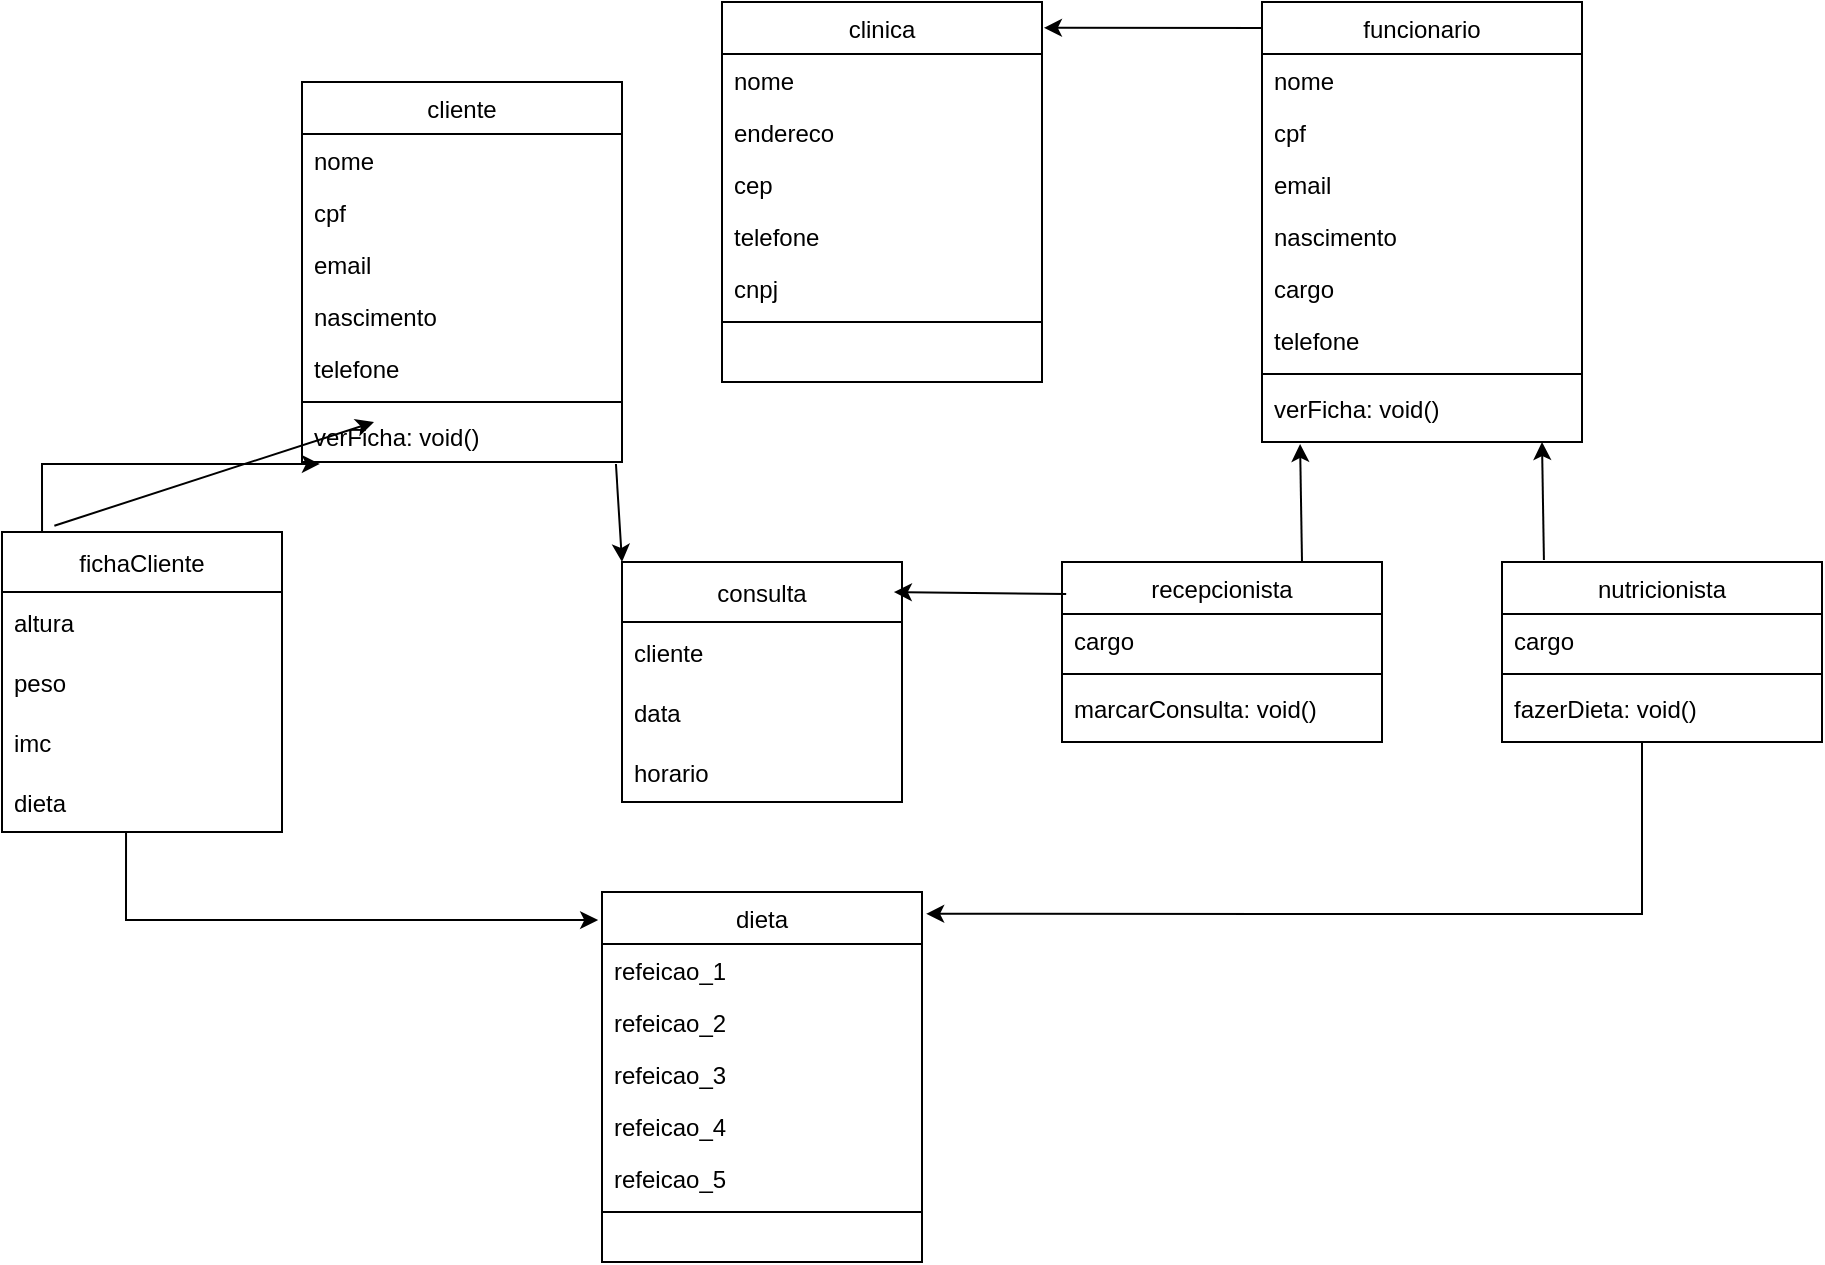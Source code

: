 <mxfile version="16.5.2" type="github">
  <diagram id="C5RBs43oDa-KdzZeNtuy" name="Page-1">
    <mxGraphModel dx="1350" dy="809" grid="1" gridSize="10" guides="1" tooltips="1" connect="1" arrows="1" fold="1" page="1" pageScale="1" pageWidth="827" pageHeight="1169" math="0" shadow="0">
      <root>
        <mxCell id="WIyWlLk6GJQsqaUBKTNV-0" />
        <mxCell id="WIyWlLk6GJQsqaUBKTNV-1" parent="WIyWlLk6GJQsqaUBKTNV-0" />
        <mxCell id="hDhcbOJsMrb8-YPDnmgY-10" value="fichaCliente" style="swimlane;fontStyle=0;childLayout=stackLayout;horizontal=1;startSize=30;horizontalStack=0;resizeParent=1;resizeParentMax=0;resizeLast=0;collapsible=1;marginBottom=0;" vertex="1" parent="WIyWlLk6GJQsqaUBKTNV-1">
          <mxGeometry x="20" y="305" width="140" height="150" as="geometry" />
        </mxCell>
        <mxCell id="hDhcbOJsMrb8-YPDnmgY-12" value="altura" style="text;strokeColor=none;fillColor=none;align=left;verticalAlign=middle;spacingLeft=4;spacingRight=4;overflow=hidden;points=[[0,0.5],[1,0.5]];portConstraint=eastwest;rotatable=0;" vertex="1" parent="hDhcbOJsMrb8-YPDnmgY-10">
          <mxGeometry y="30" width="140" height="30" as="geometry" />
        </mxCell>
        <mxCell id="hDhcbOJsMrb8-YPDnmgY-13" value="peso" style="text;strokeColor=none;fillColor=none;align=left;verticalAlign=middle;spacingLeft=4;spacingRight=4;overflow=hidden;points=[[0,0.5],[1,0.5]];portConstraint=eastwest;rotatable=0;" vertex="1" parent="hDhcbOJsMrb8-YPDnmgY-10">
          <mxGeometry y="60" width="140" height="30" as="geometry" />
        </mxCell>
        <mxCell id="hDhcbOJsMrb8-YPDnmgY-99" value="imc" style="text;strokeColor=none;fillColor=none;align=left;verticalAlign=middle;spacingLeft=4;spacingRight=4;overflow=hidden;points=[[0,0.5],[1,0.5]];portConstraint=eastwest;rotatable=0;" vertex="1" parent="hDhcbOJsMrb8-YPDnmgY-10">
          <mxGeometry y="90" width="140" height="30" as="geometry" />
        </mxCell>
        <mxCell id="hDhcbOJsMrb8-YPDnmgY-111" value="dieta" style="text;strokeColor=none;fillColor=none;align=left;verticalAlign=middle;spacingLeft=4;spacingRight=4;overflow=hidden;points=[[0,0.5],[1,0.5]];portConstraint=eastwest;rotatable=0;" vertex="1" parent="hDhcbOJsMrb8-YPDnmgY-10">
          <mxGeometry y="120" width="140" height="30" as="geometry" />
        </mxCell>
        <mxCell id="hDhcbOJsMrb8-YPDnmgY-31" value="cliente" style="swimlane;fontStyle=0;align=center;verticalAlign=top;childLayout=stackLayout;horizontal=1;startSize=26;horizontalStack=0;resizeParent=1;resizeLast=0;collapsible=1;marginBottom=0;rounded=0;shadow=0;strokeWidth=1;" vertex="1" parent="WIyWlLk6GJQsqaUBKTNV-1">
          <mxGeometry x="170" y="80" width="160" height="190" as="geometry">
            <mxRectangle x="550" y="140" width="160" height="26" as="alternateBounds" />
          </mxGeometry>
        </mxCell>
        <mxCell id="hDhcbOJsMrb8-YPDnmgY-33" value="nome" style="text;align=left;verticalAlign=top;spacingLeft=4;spacingRight=4;overflow=hidden;rotatable=0;points=[[0,0.5],[1,0.5]];portConstraint=eastwest;rounded=0;shadow=0;html=0;" vertex="1" parent="hDhcbOJsMrb8-YPDnmgY-31">
          <mxGeometry y="26" width="160" height="26" as="geometry" />
        </mxCell>
        <mxCell id="hDhcbOJsMrb8-YPDnmgY-34" value="cpf" style="text;align=left;verticalAlign=top;spacingLeft=4;spacingRight=4;overflow=hidden;rotatable=0;points=[[0,0.5],[1,0.5]];portConstraint=eastwest;rounded=0;shadow=0;html=0;" vertex="1" parent="hDhcbOJsMrb8-YPDnmgY-31">
          <mxGeometry y="52" width="160" height="26" as="geometry" />
        </mxCell>
        <mxCell id="hDhcbOJsMrb8-YPDnmgY-35" value="email" style="text;align=left;verticalAlign=top;spacingLeft=4;spacingRight=4;overflow=hidden;rotatable=0;points=[[0,0.5],[1,0.5]];portConstraint=eastwest;rounded=0;shadow=0;html=0;" vertex="1" parent="hDhcbOJsMrb8-YPDnmgY-31">
          <mxGeometry y="78" width="160" height="26" as="geometry" />
        </mxCell>
        <mxCell id="hDhcbOJsMrb8-YPDnmgY-36" value="nascimento" style="text;align=left;verticalAlign=top;spacingLeft=4;spacingRight=4;overflow=hidden;rotatable=0;points=[[0,0.5],[1,0.5]];portConstraint=eastwest;rounded=0;shadow=0;html=0;" vertex="1" parent="hDhcbOJsMrb8-YPDnmgY-31">
          <mxGeometry y="104" width="160" height="26" as="geometry" />
        </mxCell>
        <mxCell id="hDhcbOJsMrb8-YPDnmgY-69" value="telefone" style="text;align=left;verticalAlign=top;spacingLeft=4;spacingRight=4;overflow=hidden;rotatable=0;points=[[0,0.5],[1,0.5]];portConstraint=eastwest;rounded=0;shadow=0;html=0;" vertex="1" parent="hDhcbOJsMrb8-YPDnmgY-31">
          <mxGeometry y="130" width="160" height="26" as="geometry" />
        </mxCell>
        <mxCell id="hDhcbOJsMrb8-YPDnmgY-37" value="" style="line;html=1;strokeWidth=1;align=left;verticalAlign=middle;spacingTop=-1;spacingLeft=3;spacingRight=3;rotatable=0;labelPosition=right;points=[];portConstraint=eastwest;" vertex="1" parent="hDhcbOJsMrb8-YPDnmgY-31">
          <mxGeometry y="156" width="160" height="8" as="geometry" />
        </mxCell>
        <mxCell id="hDhcbOJsMrb8-YPDnmgY-38" value="verFicha: void()" style="text;align=left;verticalAlign=top;spacingLeft=4;spacingRight=4;overflow=hidden;rotatable=0;points=[[0,0.5],[1,0.5]];portConstraint=eastwest;" vertex="1" parent="hDhcbOJsMrb8-YPDnmgY-31">
          <mxGeometry y="164" width="160" height="26" as="geometry" />
        </mxCell>
        <mxCell id="hDhcbOJsMrb8-YPDnmgY-43" value="" style="endArrow=classic;html=1;rounded=0;exitX=0.187;exitY=-0.021;exitDx=0;exitDy=0;exitPerimeter=0;entryX=0.813;entryY=1.045;entryDx=0;entryDy=0;entryPerimeter=0;" edge="1" parent="WIyWlLk6GJQsqaUBKTNV-1" source="hDhcbOJsMrb8-YPDnmgY-10" target="hDhcbOJsMrb8-YPDnmgY-39">
          <mxGeometry width="50" height="50" relative="1" as="geometry">
            <mxPoint x="280" y="270" as="sourcePoint" />
            <mxPoint x="206" y="250" as="targetPoint" />
          </mxGeometry>
        </mxCell>
        <mxCell id="hDhcbOJsMrb8-YPDnmgY-46" value="" style="endArrow=classic;html=1;rounded=0;exitX=0.143;exitY=0;exitDx=0;exitDy=0;exitPerimeter=0;entryX=0.056;entryY=1.038;entryDx=0;entryDy=0;entryPerimeter=0;" edge="1" parent="WIyWlLk6GJQsqaUBKTNV-1" source="hDhcbOJsMrb8-YPDnmgY-10" target="hDhcbOJsMrb8-YPDnmgY-38">
          <mxGeometry width="50" height="50" relative="1" as="geometry">
            <mxPoint x="280" y="270" as="sourcePoint" />
            <mxPoint x="200" y="230" as="targetPoint" />
            <Array as="points">
              <mxPoint x="40" y="271" />
            </Array>
          </mxGeometry>
        </mxCell>
        <mxCell id="hDhcbOJsMrb8-YPDnmgY-47" value="clinica" style="swimlane;fontStyle=0;align=center;verticalAlign=top;childLayout=stackLayout;horizontal=1;startSize=26;horizontalStack=0;resizeParent=1;resizeLast=0;collapsible=1;marginBottom=0;rounded=0;shadow=0;strokeWidth=1;" vertex="1" parent="WIyWlLk6GJQsqaUBKTNV-1">
          <mxGeometry x="380" y="40" width="160" height="190" as="geometry">
            <mxRectangle x="550" y="140" width="160" height="26" as="alternateBounds" />
          </mxGeometry>
        </mxCell>
        <mxCell id="hDhcbOJsMrb8-YPDnmgY-48" value="nome" style="text;align=left;verticalAlign=top;spacingLeft=4;spacingRight=4;overflow=hidden;rotatable=0;points=[[0,0.5],[1,0.5]];portConstraint=eastwest;" vertex="1" parent="hDhcbOJsMrb8-YPDnmgY-47">
          <mxGeometry y="26" width="160" height="26" as="geometry" />
        </mxCell>
        <mxCell id="hDhcbOJsMrb8-YPDnmgY-49" value="endereco" style="text;align=left;verticalAlign=top;spacingLeft=4;spacingRight=4;overflow=hidden;rotatable=0;points=[[0,0.5],[1,0.5]];portConstraint=eastwest;rounded=0;shadow=0;html=0;" vertex="1" parent="hDhcbOJsMrb8-YPDnmgY-47">
          <mxGeometry y="52" width="160" height="26" as="geometry" />
        </mxCell>
        <mxCell id="hDhcbOJsMrb8-YPDnmgY-50" value="cep" style="text;align=left;verticalAlign=top;spacingLeft=4;spacingRight=4;overflow=hidden;rotatable=0;points=[[0,0.5],[1,0.5]];portConstraint=eastwest;rounded=0;shadow=0;html=0;" vertex="1" parent="hDhcbOJsMrb8-YPDnmgY-47">
          <mxGeometry y="78" width="160" height="26" as="geometry" />
        </mxCell>
        <mxCell id="hDhcbOJsMrb8-YPDnmgY-51" value="telefone" style="text;align=left;verticalAlign=top;spacingLeft=4;spacingRight=4;overflow=hidden;rotatable=0;points=[[0,0.5],[1,0.5]];portConstraint=eastwest;rounded=0;shadow=0;html=0;" vertex="1" parent="hDhcbOJsMrb8-YPDnmgY-47">
          <mxGeometry y="104" width="160" height="26" as="geometry" />
        </mxCell>
        <mxCell id="hDhcbOJsMrb8-YPDnmgY-52" value="cnpj" style="text;align=left;verticalAlign=top;spacingLeft=4;spacingRight=4;overflow=hidden;rotatable=0;points=[[0,0.5],[1,0.5]];portConstraint=eastwest;rounded=0;shadow=0;html=0;" vertex="1" parent="hDhcbOJsMrb8-YPDnmgY-47">
          <mxGeometry y="130" width="160" height="26" as="geometry" />
        </mxCell>
        <mxCell id="hDhcbOJsMrb8-YPDnmgY-53" value="" style="line;html=1;strokeWidth=1;align=left;verticalAlign=middle;spacingTop=-1;spacingLeft=3;spacingRight=3;rotatable=0;labelPosition=right;points=[];portConstraint=eastwest;" vertex="1" parent="hDhcbOJsMrb8-YPDnmgY-47">
          <mxGeometry y="156" width="160" height="8" as="geometry" />
        </mxCell>
        <mxCell id="hDhcbOJsMrb8-YPDnmgY-58" value="funcionario" style="swimlane;fontStyle=0;align=center;verticalAlign=top;childLayout=stackLayout;horizontal=1;startSize=26;horizontalStack=0;resizeParent=1;resizeLast=0;collapsible=1;marginBottom=0;rounded=0;shadow=0;strokeWidth=1;" vertex="1" parent="WIyWlLk6GJQsqaUBKTNV-1">
          <mxGeometry x="650" y="40" width="160" height="220" as="geometry">
            <mxRectangle x="550" y="140" width="160" height="26" as="alternateBounds" />
          </mxGeometry>
        </mxCell>
        <mxCell id="hDhcbOJsMrb8-YPDnmgY-59" value="nome" style="text;align=left;verticalAlign=top;spacingLeft=4;spacingRight=4;overflow=hidden;rotatable=0;points=[[0,0.5],[1,0.5]];portConstraint=eastwest;" vertex="1" parent="hDhcbOJsMrb8-YPDnmgY-58">
          <mxGeometry y="26" width="160" height="26" as="geometry" />
        </mxCell>
        <mxCell id="hDhcbOJsMrb8-YPDnmgY-60" value="cpf" style="text;align=left;verticalAlign=top;spacingLeft=4;spacingRight=4;overflow=hidden;rotatable=0;points=[[0,0.5],[1,0.5]];portConstraint=eastwest;rounded=0;shadow=0;html=0;" vertex="1" parent="hDhcbOJsMrb8-YPDnmgY-58">
          <mxGeometry y="52" width="160" height="26" as="geometry" />
        </mxCell>
        <mxCell id="hDhcbOJsMrb8-YPDnmgY-61" value="email" style="text;align=left;verticalAlign=top;spacingLeft=4;spacingRight=4;overflow=hidden;rotatable=0;points=[[0,0.5],[1,0.5]];portConstraint=eastwest;rounded=0;shadow=0;html=0;" vertex="1" parent="hDhcbOJsMrb8-YPDnmgY-58">
          <mxGeometry y="78" width="160" height="26" as="geometry" />
        </mxCell>
        <mxCell id="hDhcbOJsMrb8-YPDnmgY-62" value="nascimento" style="text;align=left;verticalAlign=top;spacingLeft=4;spacingRight=4;overflow=hidden;rotatable=0;points=[[0,0.5],[1,0.5]];portConstraint=eastwest;rounded=0;shadow=0;html=0;" vertex="1" parent="hDhcbOJsMrb8-YPDnmgY-58">
          <mxGeometry y="104" width="160" height="26" as="geometry" />
        </mxCell>
        <mxCell id="hDhcbOJsMrb8-YPDnmgY-63" value="cargo" style="text;align=left;verticalAlign=top;spacingLeft=4;spacingRight=4;overflow=hidden;rotatable=0;points=[[0,0.5],[1,0.5]];portConstraint=eastwest;rounded=0;shadow=0;html=0;" vertex="1" parent="hDhcbOJsMrb8-YPDnmgY-58">
          <mxGeometry y="130" width="160" height="26" as="geometry" />
        </mxCell>
        <mxCell id="hDhcbOJsMrb8-YPDnmgY-68" value="telefone" style="text;align=left;verticalAlign=top;spacingLeft=4;spacingRight=4;overflow=hidden;rotatable=0;points=[[0,0.5],[1,0.5]];portConstraint=eastwest;rounded=0;shadow=0;html=0;" vertex="1" parent="hDhcbOJsMrb8-YPDnmgY-58">
          <mxGeometry y="156" width="160" height="26" as="geometry" />
        </mxCell>
        <mxCell id="hDhcbOJsMrb8-YPDnmgY-64" value="" style="line;html=1;strokeWidth=1;align=left;verticalAlign=middle;spacingTop=-1;spacingLeft=3;spacingRight=3;rotatable=0;labelPosition=right;points=[];portConstraint=eastwest;" vertex="1" parent="hDhcbOJsMrb8-YPDnmgY-58">
          <mxGeometry y="182" width="160" height="8" as="geometry" />
        </mxCell>
        <mxCell id="hDhcbOJsMrb8-YPDnmgY-65" value="verFicha: void()" style="text;align=left;verticalAlign=top;spacingLeft=4;spacingRight=4;overflow=hidden;rotatable=0;points=[[0,0.5],[1,0.5]];portConstraint=eastwest;" vertex="1" parent="hDhcbOJsMrb8-YPDnmgY-58">
          <mxGeometry y="190" width="160" height="26" as="geometry" />
        </mxCell>
        <mxCell id="hDhcbOJsMrb8-YPDnmgY-67" value="" style="resizable=0;align=right;verticalAlign=bottom;labelBackgroundColor=none;fontSize=12;" connectable="0" vertex="1" parent="WIyWlLk6GJQsqaUBKTNV-1">
          <mxGeometry x="650" y="213" as="geometry" />
        </mxCell>
        <mxCell id="hDhcbOJsMrb8-YPDnmgY-71" value="nutricionista" style="swimlane;fontStyle=0;align=center;verticalAlign=top;childLayout=stackLayout;horizontal=1;startSize=26;horizontalStack=0;resizeParent=1;resizeLast=0;collapsible=1;marginBottom=0;rounded=0;shadow=0;strokeWidth=1;" vertex="1" parent="WIyWlLk6GJQsqaUBKTNV-1">
          <mxGeometry x="770" y="320" width="160" height="90" as="geometry">
            <mxRectangle x="550" y="140" width="160" height="26" as="alternateBounds" />
          </mxGeometry>
        </mxCell>
        <mxCell id="hDhcbOJsMrb8-YPDnmgY-72" value="cargo" style="text;align=left;verticalAlign=top;spacingLeft=4;spacingRight=4;overflow=hidden;rotatable=0;points=[[0,0.5],[1,0.5]];portConstraint=eastwest;" vertex="1" parent="hDhcbOJsMrb8-YPDnmgY-71">
          <mxGeometry y="26" width="160" height="26" as="geometry" />
        </mxCell>
        <mxCell id="hDhcbOJsMrb8-YPDnmgY-78" value="" style="line;html=1;strokeWidth=1;align=left;verticalAlign=middle;spacingTop=-1;spacingLeft=3;spacingRight=3;rotatable=0;labelPosition=right;points=[];portConstraint=eastwest;" vertex="1" parent="hDhcbOJsMrb8-YPDnmgY-71">
          <mxGeometry y="52" width="160" height="8" as="geometry" />
        </mxCell>
        <mxCell id="hDhcbOJsMrb8-YPDnmgY-79" value="fazerDieta: void()" style="text;align=left;verticalAlign=top;spacingLeft=4;spacingRight=4;overflow=hidden;rotatable=0;points=[[0,0.5],[1,0.5]];portConstraint=eastwest;" vertex="1" parent="hDhcbOJsMrb8-YPDnmgY-71">
          <mxGeometry y="60" width="160" height="26" as="geometry" />
        </mxCell>
        <mxCell id="hDhcbOJsMrb8-YPDnmgY-80" value="" style="resizable=0;align=right;verticalAlign=bottom;labelBackgroundColor=none;fontSize=12;" connectable="0" vertex="1" parent="WIyWlLk6GJQsqaUBKTNV-1">
          <mxGeometry x="827" y="243" as="geometry" />
        </mxCell>
        <mxCell id="hDhcbOJsMrb8-YPDnmgY-81" value="recepcionista" style="swimlane;fontStyle=0;align=center;verticalAlign=top;childLayout=stackLayout;horizontal=1;startSize=26;horizontalStack=0;resizeParent=1;resizeLast=0;collapsible=1;marginBottom=0;rounded=0;shadow=0;strokeWidth=1;" vertex="1" parent="WIyWlLk6GJQsqaUBKTNV-1">
          <mxGeometry x="550" y="320" width="160" height="90" as="geometry">
            <mxRectangle x="550" y="140" width="160" height="26" as="alternateBounds" />
          </mxGeometry>
        </mxCell>
        <mxCell id="hDhcbOJsMrb8-YPDnmgY-82" value="cargo" style="text;align=left;verticalAlign=top;spacingLeft=4;spacingRight=4;overflow=hidden;rotatable=0;points=[[0,0.5],[1,0.5]];portConstraint=eastwest;" vertex="1" parent="hDhcbOJsMrb8-YPDnmgY-81">
          <mxGeometry y="26" width="160" height="26" as="geometry" />
        </mxCell>
        <mxCell id="hDhcbOJsMrb8-YPDnmgY-83" value="" style="line;html=1;strokeWidth=1;align=left;verticalAlign=middle;spacingTop=-1;spacingLeft=3;spacingRight=3;rotatable=0;labelPosition=right;points=[];portConstraint=eastwest;" vertex="1" parent="hDhcbOJsMrb8-YPDnmgY-81">
          <mxGeometry y="52" width="160" height="8" as="geometry" />
        </mxCell>
        <mxCell id="hDhcbOJsMrb8-YPDnmgY-84" value="marcarConsulta: void()" style="text;align=left;verticalAlign=top;spacingLeft=4;spacingRight=4;overflow=hidden;rotatable=0;points=[[0,0.5],[1,0.5]];portConstraint=eastwest;" vertex="1" parent="hDhcbOJsMrb8-YPDnmgY-81">
          <mxGeometry y="60" width="160" height="26" as="geometry" />
        </mxCell>
        <mxCell id="hDhcbOJsMrb8-YPDnmgY-85" value="dieta" style="swimlane;fontStyle=0;align=center;verticalAlign=top;childLayout=stackLayout;horizontal=1;startSize=26;horizontalStack=0;resizeParent=1;resizeLast=0;collapsible=1;marginBottom=0;rounded=0;shadow=0;strokeWidth=1;" vertex="1" parent="WIyWlLk6GJQsqaUBKTNV-1">
          <mxGeometry x="320" y="485" width="160" height="185" as="geometry">
            <mxRectangle x="550" y="140" width="160" height="26" as="alternateBounds" />
          </mxGeometry>
        </mxCell>
        <mxCell id="hDhcbOJsMrb8-YPDnmgY-93" value="refeicao_1" style="text;align=left;verticalAlign=top;spacingLeft=4;spacingRight=4;overflow=hidden;rotatable=0;points=[[0,0.5],[1,0.5]];portConstraint=eastwest;" vertex="1" parent="hDhcbOJsMrb8-YPDnmgY-85">
          <mxGeometry y="26" width="160" height="26" as="geometry" />
        </mxCell>
        <mxCell id="hDhcbOJsMrb8-YPDnmgY-97" value="refeicao_2" style="text;align=left;verticalAlign=top;spacingLeft=4;spacingRight=4;overflow=hidden;rotatable=0;points=[[0,0.5],[1,0.5]];portConstraint=eastwest;" vertex="1" parent="hDhcbOJsMrb8-YPDnmgY-85">
          <mxGeometry y="52" width="160" height="26" as="geometry" />
        </mxCell>
        <mxCell id="hDhcbOJsMrb8-YPDnmgY-96" value="refeicao_3" style="text;align=left;verticalAlign=top;spacingLeft=4;spacingRight=4;overflow=hidden;rotatable=0;points=[[0,0.5],[1,0.5]];portConstraint=eastwest;" vertex="1" parent="hDhcbOJsMrb8-YPDnmgY-85">
          <mxGeometry y="78" width="160" height="26" as="geometry" />
        </mxCell>
        <mxCell id="hDhcbOJsMrb8-YPDnmgY-95" value="refeicao_4" style="text;align=left;verticalAlign=top;spacingLeft=4;spacingRight=4;overflow=hidden;rotatable=0;points=[[0,0.5],[1,0.5]];portConstraint=eastwest;" vertex="1" parent="hDhcbOJsMrb8-YPDnmgY-85">
          <mxGeometry y="104" width="160" height="26" as="geometry" />
        </mxCell>
        <mxCell id="hDhcbOJsMrb8-YPDnmgY-94" value="refeicao_5" style="text;align=left;verticalAlign=top;spacingLeft=4;spacingRight=4;overflow=hidden;rotatable=0;points=[[0,0.5],[1,0.5]];portConstraint=eastwest;" vertex="1" parent="hDhcbOJsMrb8-YPDnmgY-85">
          <mxGeometry y="130" width="160" height="26" as="geometry" />
        </mxCell>
        <mxCell id="hDhcbOJsMrb8-YPDnmgY-87" value="" style="line;html=1;strokeWidth=1;align=left;verticalAlign=middle;spacingTop=-1;spacingLeft=3;spacingRight=3;rotatable=0;labelPosition=right;points=[];portConstraint=eastwest;" vertex="1" parent="hDhcbOJsMrb8-YPDnmgY-85">
          <mxGeometry y="156" width="160" height="8" as="geometry" />
        </mxCell>
        <mxCell id="hDhcbOJsMrb8-YPDnmgY-101" value="" style="endArrow=classic;html=1;rounded=0;entryX=0.119;entryY=1.192;entryDx=0;entryDy=0;entryPerimeter=0;exitX=0.75;exitY=0;exitDx=0;exitDy=0;" edge="1" parent="WIyWlLk6GJQsqaUBKTNV-1" source="hDhcbOJsMrb8-YPDnmgY-81" target="hDhcbOJsMrb8-YPDnmgY-65">
          <mxGeometry width="50" height="50" relative="1" as="geometry">
            <mxPoint x="570" y="380" as="sourcePoint" />
            <mxPoint x="620" y="330" as="targetPoint" />
          </mxGeometry>
        </mxCell>
        <mxCell id="hDhcbOJsMrb8-YPDnmgY-103" value="" style="endArrow=classic;html=1;rounded=0;entryX=0.119;entryY=1.192;entryDx=0;entryDy=0;entryPerimeter=0;exitX=0.75;exitY=0;exitDx=0;exitDy=0;" edge="1" parent="WIyWlLk6GJQsqaUBKTNV-1">
          <mxGeometry width="50" height="50" relative="1" as="geometry">
            <mxPoint x="790.96" y="319.01" as="sourcePoint" />
            <mxPoint x="790" y="260.002" as="targetPoint" />
          </mxGeometry>
        </mxCell>
        <mxCell id="hDhcbOJsMrb8-YPDnmgY-104" value="" style="endArrow=classic;html=1;rounded=0;exitX=0;exitY=0.059;exitDx=0;exitDy=0;exitPerimeter=0;entryX=1.006;entryY=0.068;entryDx=0;entryDy=0;entryPerimeter=0;" edge="1" parent="WIyWlLk6GJQsqaUBKTNV-1" source="hDhcbOJsMrb8-YPDnmgY-58" target="hDhcbOJsMrb8-YPDnmgY-47">
          <mxGeometry width="50" height="50" relative="1" as="geometry">
            <mxPoint x="570" y="380" as="sourcePoint" />
            <mxPoint x="620" y="330" as="targetPoint" />
          </mxGeometry>
        </mxCell>
        <mxCell id="hDhcbOJsMrb8-YPDnmgY-105" value="consulta" style="swimlane;fontStyle=0;childLayout=stackLayout;horizontal=1;startSize=30;horizontalStack=0;resizeParent=1;resizeParentMax=0;resizeLast=0;collapsible=1;marginBottom=0;" vertex="1" parent="WIyWlLk6GJQsqaUBKTNV-1">
          <mxGeometry x="330" y="320" width="140" height="120" as="geometry" />
        </mxCell>
        <mxCell id="hDhcbOJsMrb8-YPDnmgY-106" value="cliente" style="text;strokeColor=none;fillColor=none;align=left;verticalAlign=middle;spacingLeft=4;spacingRight=4;overflow=hidden;points=[[0,0.5],[1,0.5]];portConstraint=eastwest;rotatable=0;" vertex="1" parent="hDhcbOJsMrb8-YPDnmgY-105">
          <mxGeometry y="30" width="140" height="30" as="geometry" />
        </mxCell>
        <mxCell id="hDhcbOJsMrb8-YPDnmgY-107" value="data" style="text;strokeColor=none;fillColor=none;align=left;verticalAlign=middle;spacingLeft=4;spacingRight=4;overflow=hidden;points=[[0,0.5],[1,0.5]];portConstraint=eastwest;rotatable=0;" vertex="1" parent="hDhcbOJsMrb8-YPDnmgY-105">
          <mxGeometry y="60" width="140" height="30" as="geometry" />
        </mxCell>
        <mxCell id="hDhcbOJsMrb8-YPDnmgY-108" value="horario" style="text;strokeColor=none;fillColor=none;align=left;verticalAlign=middle;spacingLeft=4;spacingRight=4;overflow=hidden;points=[[0,0.5],[1,0.5]];portConstraint=eastwest;rotatable=0;" vertex="1" parent="hDhcbOJsMrb8-YPDnmgY-105">
          <mxGeometry y="90" width="140" height="30" as="geometry" />
        </mxCell>
        <mxCell id="hDhcbOJsMrb8-YPDnmgY-109" value="" style="endArrow=classic;html=1;rounded=0;exitX=0.981;exitY=1.038;exitDx=0;exitDy=0;exitPerimeter=0;entryX=0;entryY=0;entryDx=0;entryDy=0;" edge="1" parent="WIyWlLk6GJQsqaUBKTNV-1" source="hDhcbOJsMrb8-YPDnmgY-38" target="hDhcbOJsMrb8-YPDnmgY-105">
          <mxGeometry width="50" height="50" relative="1" as="geometry">
            <mxPoint x="570" y="380" as="sourcePoint" />
            <mxPoint x="620" y="330" as="targetPoint" />
          </mxGeometry>
        </mxCell>
        <mxCell id="hDhcbOJsMrb8-YPDnmgY-110" value="" style="endArrow=classic;html=1;rounded=0;exitX=0.013;exitY=0.178;exitDx=0;exitDy=0;exitPerimeter=0;entryX=0.971;entryY=0.125;entryDx=0;entryDy=0;entryPerimeter=0;" edge="1" parent="WIyWlLk6GJQsqaUBKTNV-1" source="hDhcbOJsMrb8-YPDnmgY-81" target="hDhcbOJsMrb8-YPDnmgY-105">
          <mxGeometry width="50" height="50" relative="1" as="geometry">
            <mxPoint x="570" y="380" as="sourcePoint" />
            <mxPoint x="620" y="330" as="targetPoint" />
          </mxGeometry>
        </mxCell>
        <mxCell id="hDhcbOJsMrb8-YPDnmgY-112" value="" style="endArrow=classic;html=1;rounded=0;entryX=1.013;entryY=0.059;entryDx=0;entryDy=0;entryPerimeter=0;" edge="1" parent="WIyWlLk6GJQsqaUBKTNV-1" target="hDhcbOJsMrb8-YPDnmgY-85">
          <mxGeometry width="50" height="50" relative="1" as="geometry">
            <mxPoint x="840" y="410" as="sourcePoint" />
            <mxPoint x="620" y="330" as="targetPoint" />
            <Array as="points">
              <mxPoint x="840" y="496" />
            </Array>
          </mxGeometry>
        </mxCell>
        <mxCell id="hDhcbOJsMrb8-YPDnmgY-113" value="" style="endArrow=classic;html=1;rounded=0;exitX=0.443;exitY=1;exitDx=0;exitDy=0;exitPerimeter=0;entryX=-0.012;entryY=0.076;entryDx=0;entryDy=0;entryPerimeter=0;" edge="1" parent="WIyWlLk6GJQsqaUBKTNV-1" source="hDhcbOJsMrb8-YPDnmgY-111" target="hDhcbOJsMrb8-YPDnmgY-85">
          <mxGeometry width="50" height="50" relative="1" as="geometry">
            <mxPoint x="570" y="380" as="sourcePoint" />
            <mxPoint x="620" y="330" as="targetPoint" />
            <Array as="points">
              <mxPoint x="82" y="499" />
            </Array>
          </mxGeometry>
        </mxCell>
      </root>
    </mxGraphModel>
  </diagram>
</mxfile>
